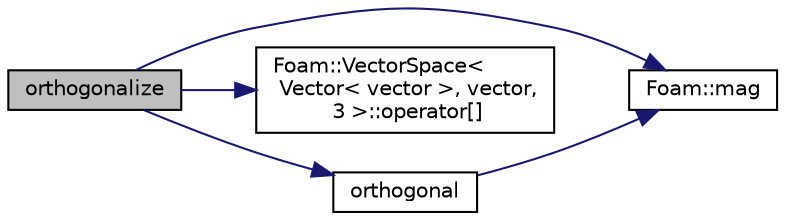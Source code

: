 digraph "orthogonalize"
{
  bgcolor="transparent";
  edge [fontname="Helvetica",fontsize="10",labelfontname="Helvetica",labelfontsize="10"];
  node [fontname="Helvetica",fontsize="10",shape=record];
  rankdir="LR";
  Node1 [label="orthogonalize",height=0.2,width=0.4,color="black", fillcolor="grey75", style="filled", fontcolor="black"];
  Node1 -> Node2 [color="midnightblue",fontsize="10",style="solid",fontname="Helvetica"];
  Node2 [label="Foam::mag",height=0.2,width=0.4,color="black",URL="$a10893.html#a929da2a3fdcf3dacbbe0487d3a330dae"];
  Node1 -> Node3 [color="midnightblue",fontsize="10",style="solid",fontname="Helvetica"];
  Node3 [label="Foam::VectorSpace\<\l Vector\< vector \>, vector,\l 3 \>::operator[]",height=0.2,width=0.4,color="black",URL="$a02903.html#ab5f82d123d1312db04058af768aa4cca"];
  Node1 -> Node4 [color="midnightblue",fontsize="10",style="solid",fontname="Helvetica"];
  Node4 [label="orthogonal",height=0.2,width=0.4,color="black",URL="$a02768.html#af4ef02485ee1da8a8ab68199fdf8dc46",tooltip="Return the vector orthogonal to the two provided. "];
  Node4 -> Node2 [color="midnightblue",fontsize="10",style="solid",fontname="Helvetica"];
}
